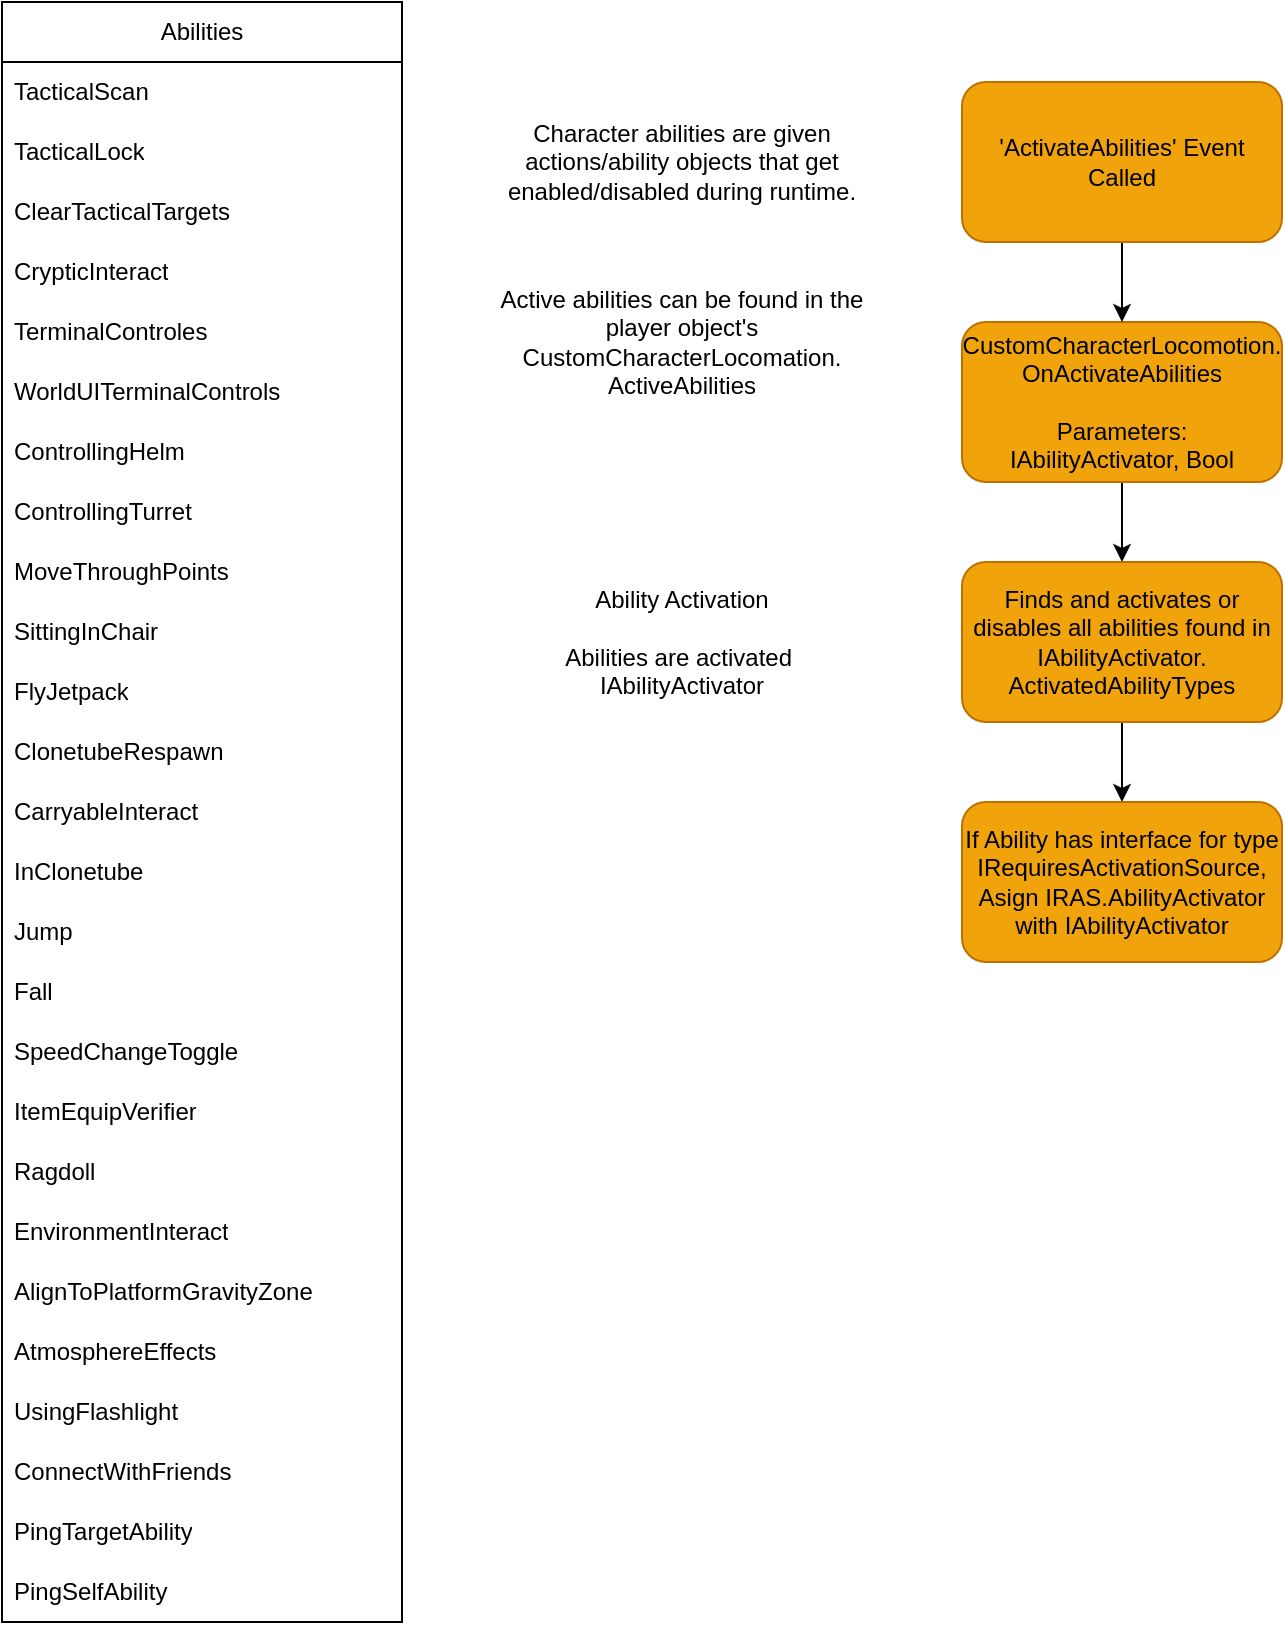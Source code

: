 <mxfile version="24.0.4" type="github">
  <diagram name="Page-1" id="Ay-zHku124ZlUNXQMKZg">
    <mxGraphModel dx="1633" dy="804" grid="1" gridSize="10" guides="1" tooltips="1" connect="1" arrows="1" fold="1" page="1" pageScale="1" pageWidth="850" pageHeight="1100" math="0" shadow="0">
      <root>
        <mxCell id="0" />
        <mxCell id="1" parent="0" />
        <mxCell id="jonL4TOvRh5yZTurNjpm-4" style="edgeStyle=orthogonalEdgeStyle;rounded=0;orthogonalLoop=1;jettySize=auto;html=1;" edge="1" parent="1" source="jonL4TOvRh5yZTurNjpm-1" target="jonL4TOvRh5yZTurNjpm-2">
          <mxGeometry relative="1" as="geometry" />
        </mxCell>
        <mxCell id="jonL4TOvRh5yZTurNjpm-1" value="CustomCharacterLocomotion.&lt;br&gt;OnActivateAbilities&lt;br&gt;&lt;br&gt;Parameters: &lt;br&gt;IAbilityActivator, Bool" style="rounded=1;whiteSpace=wrap;html=1;fillColor=#f0a30a;fontColor=#000000;strokeColor=#BD7000;" vertex="1" parent="1">
          <mxGeometry x="520" y="200" width="160" height="80" as="geometry" />
        </mxCell>
        <mxCell id="jonL4TOvRh5yZTurNjpm-5" style="edgeStyle=orthogonalEdgeStyle;rounded=0;orthogonalLoop=1;jettySize=auto;html=1;" edge="1" parent="1" source="jonL4TOvRh5yZTurNjpm-2" target="jonL4TOvRh5yZTurNjpm-3">
          <mxGeometry relative="1" as="geometry" />
        </mxCell>
        <mxCell id="jonL4TOvRh5yZTurNjpm-2" value="Finds and activates or disables all abilities found in&lt;br&gt;IAbilityActivator.&lt;br&gt;ActivatedAbilityTypes" style="rounded=1;whiteSpace=wrap;html=1;fillColor=#f0a30a;fontColor=#000000;strokeColor=#BD7000;" vertex="1" parent="1">
          <mxGeometry x="520" y="320" width="160" height="80" as="geometry" />
        </mxCell>
        <mxCell id="jonL4TOvRh5yZTurNjpm-3" value="If Ability has interface for type&lt;br&gt;IRequiresActivationSource,&lt;br&gt;Asign IRAS.AbilityActivator&lt;br&gt;with IAbilityActivator" style="rounded=1;whiteSpace=wrap;html=1;fillColor=#f0a30a;fontColor=#000000;strokeColor=#BD7000;" vertex="1" parent="1">
          <mxGeometry x="520" y="440" width="160" height="80" as="geometry" />
        </mxCell>
        <mxCell id="jonL4TOvRh5yZTurNjpm-6" value="Abilities" style="swimlane;fontStyle=0;childLayout=stackLayout;horizontal=1;startSize=30;horizontalStack=0;resizeParent=1;resizeParentMax=0;resizeLast=0;collapsible=1;marginBottom=0;whiteSpace=wrap;html=1;" vertex="1" parent="1">
          <mxGeometry x="40" y="40" width="200" height="810" as="geometry" />
        </mxCell>
        <mxCell id="jonL4TOvRh5yZTurNjpm-8" value="TacticalScan" style="text;strokeColor=none;fillColor=none;align=left;verticalAlign=middle;spacingLeft=4;spacingRight=4;overflow=hidden;points=[[0,0.5],[1,0.5]];portConstraint=eastwest;rotatable=0;whiteSpace=wrap;html=1;" vertex="1" parent="jonL4TOvRh5yZTurNjpm-6">
          <mxGeometry y="30" width="200" height="30" as="geometry" />
        </mxCell>
        <mxCell id="jonL4TOvRh5yZTurNjpm-9" value="TacticalLock" style="text;strokeColor=none;fillColor=none;align=left;verticalAlign=middle;spacingLeft=4;spacingRight=4;overflow=hidden;points=[[0,0.5],[1,0.5]];portConstraint=eastwest;rotatable=0;whiteSpace=wrap;html=1;" vertex="1" parent="jonL4TOvRh5yZTurNjpm-6">
          <mxGeometry y="60" width="200" height="30" as="geometry" />
        </mxCell>
        <mxCell id="jonL4TOvRh5yZTurNjpm-10" value="ClearTacticalTargets" style="text;strokeColor=none;fillColor=none;align=left;verticalAlign=middle;spacingLeft=4;spacingRight=4;overflow=hidden;points=[[0,0.5],[1,0.5]];portConstraint=eastwest;rotatable=0;whiteSpace=wrap;html=1;" vertex="1" parent="jonL4TOvRh5yZTurNjpm-6">
          <mxGeometry y="90" width="200" height="30" as="geometry" />
        </mxCell>
        <mxCell id="jonL4TOvRh5yZTurNjpm-11" value="CrypticInteract" style="text;strokeColor=none;fillColor=none;align=left;verticalAlign=middle;spacingLeft=4;spacingRight=4;overflow=hidden;points=[[0,0.5],[1,0.5]];portConstraint=eastwest;rotatable=0;whiteSpace=wrap;html=1;" vertex="1" parent="jonL4TOvRh5yZTurNjpm-6">
          <mxGeometry y="120" width="200" height="30" as="geometry" />
        </mxCell>
        <mxCell id="jonL4TOvRh5yZTurNjpm-12" value="TerminalControles" style="text;strokeColor=none;fillColor=none;align=left;verticalAlign=middle;spacingLeft=4;spacingRight=4;overflow=hidden;points=[[0,0.5],[1,0.5]];portConstraint=eastwest;rotatable=0;whiteSpace=wrap;html=1;" vertex="1" parent="jonL4TOvRh5yZTurNjpm-6">
          <mxGeometry y="150" width="200" height="30" as="geometry" />
        </mxCell>
        <mxCell id="jonL4TOvRh5yZTurNjpm-18" value="WorldUITerminalControls" style="text;strokeColor=none;fillColor=none;align=left;verticalAlign=middle;spacingLeft=4;spacingRight=4;overflow=hidden;points=[[0,0.5],[1,0.5]];portConstraint=eastwest;rotatable=0;whiteSpace=wrap;html=1;" vertex="1" parent="jonL4TOvRh5yZTurNjpm-6">
          <mxGeometry y="180" width="200" height="30" as="geometry" />
        </mxCell>
        <mxCell id="jonL4TOvRh5yZTurNjpm-19" value="ControllingHelm" style="text;strokeColor=none;fillColor=none;align=left;verticalAlign=middle;spacingLeft=4;spacingRight=4;overflow=hidden;points=[[0,0.5],[1,0.5]];portConstraint=eastwest;rotatable=0;whiteSpace=wrap;html=1;" vertex="1" parent="jonL4TOvRh5yZTurNjpm-6">
          <mxGeometry y="210" width="200" height="30" as="geometry" />
        </mxCell>
        <mxCell id="jonL4TOvRh5yZTurNjpm-22" value="ControllingTurret" style="text;strokeColor=none;fillColor=none;align=left;verticalAlign=middle;spacingLeft=4;spacingRight=4;overflow=hidden;points=[[0,0.5],[1,0.5]];portConstraint=eastwest;rotatable=0;whiteSpace=wrap;html=1;" vertex="1" parent="jonL4TOvRh5yZTurNjpm-6">
          <mxGeometry y="240" width="200" height="30" as="geometry" />
        </mxCell>
        <mxCell id="jonL4TOvRh5yZTurNjpm-21" value="MoveThroughPoints" style="text;strokeColor=none;fillColor=none;align=left;verticalAlign=middle;spacingLeft=4;spacingRight=4;overflow=hidden;points=[[0,0.5],[1,0.5]];portConstraint=eastwest;rotatable=0;whiteSpace=wrap;html=1;" vertex="1" parent="jonL4TOvRh5yZTurNjpm-6">
          <mxGeometry y="270" width="200" height="30" as="geometry" />
        </mxCell>
        <mxCell id="jonL4TOvRh5yZTurNjpm-20" value="SittingInChair" style="text;strokeColor=none;fillColor=none;align=left;verticalAlign=middle;spacingLeft=4;spacingRight=4;overflow=hidden;points=[[0,0.5],[1,0.5]];portConstraint=eastwest;rotatable=0;whiteSpace=wrap;html=1;" vertex="1" parent="jonL4TOvRh5yZTurNjpm-6">
          <mxGeometry y="300" width="200" height="30" as="geometry" />
        </mxCell>
        <mxCell id="jonL4TOvRh5yZTurNjpm-24" value="FlyJetpack" style="text;strokeColor=none;fillColor=none;align=left;verticalAlign=middle;spacingLeft=4;spacingRight=4;overflow=hidden;points=[[0,0.5],[1,0.5]];portConstraint=eastwest;rotatable=0;whiteSpace=wrap;html=1;" vertex="1" parent="jonL4TOvRh5yZTurNjpm-6">
          <mxGeometry y="330" width="200" height="30" as="geometry" />
        </mxCell>
        <mxCell id="jonL4TOvRh5yZTurNjpm-25" value="ClonetubeRespawn" style="text;strokeColor=none;fillColor=none;align=left;verticalAlign=middle;spacingLeft=4;spacingRight=4;overflow=hidden;points=[[0,0.5],[1,0.5]];portConstraint=eastwest;rotatable=0;whiteSpace=wrap;html=1;" vertex="1" parent="jonL4TOvRh5yZTurNjpm-6">
          <mxGeometry y="360" width="200" height="30" as="geometry" />
        </mxCell>
        <mxCell id="jonL4TOvRh5yZTurNjpm-26" value="CarryableInteract" style="text;strokeColor=none;fillColor=none;align=left;verticalAlign=middle;spacingLeft=4;spacingRight=4;overflow=hidden;points=[[0,0.5],[1,0.5]];portConstraint=eastwest;rotatable=0;whiteSpace=wrap;html=1;" vertex="1" parent="jonL4TOvRh5yZTurNjpm-6">
          <mxGeometry y="390" width="200" height="30" as="geometry" />
        </mxCell>
        <mxCell id="jonL4TOvRh5yZTurNjpm-23" value="InClonetube" style="text;strokeColor=none;fillColor=none;align=left;verticalAlign=middle;spacingLeft=4;spacingRight=4;overflow=hidden;points=[[0,0.5],[1,0.5]];portConstraint=eastwest;rotatable=0;whiteSpace=wrap;html=1;" vertex="1" parent="jonL4TOvRh5yZTurNjpm-6">
          <mxGeometry y="420" width="200" height="30" as="geometry" />
        </mxCell>
        <mxCell id="jonL4TOvRh5yZTurNjpm-27" value="Jump" style="text;strokeColor=none;fillColor=none;align=left;verticalAlign=middle;spacingLeft=4;spacingRight=4;overflow=hidden;points=[[0,0.5],[1,0.5]];portConstraint=eastwest;rotatable=0;whiteSpace=wrap;html=1;" vertex="1" parent="jonL4TOvRh5yZTurNjpm-6">
          <mxGeometry y="450" width="200" height="30" as="geometry" />
        </mxCell>
        <mxCell id="jonL4TOvRh5yZTurNjpm-28" value="Fall" style="text;strokeColor=none;fillColor=none;align=left;verticalAlign=middle;spacingLeft=4;spacingRight=4;overflow=hidden;points=[[0,0.5],[1,0.5]];portConstraint=eastwest;rotatable=0;whiteSpace=wrap;html=1;" vertex="1" parent="jonL4TOvRh5yZTurNjpm-6">
          <mxGeometry y="480" width="200" height="30" as="geometry" />
        </mxCell>
        <mxCell id="jonL4TOvRh5yZTurNjpm-29" value="SpeedChangeToggle" style="text;strokeColor=none;fillColor=none;align=left;verticalAlign=middle;spacingLeft=4;spacingRight=4;overflow=hidden;points=[[0,0.5],[1,0.5]];portConstraint=eastwest;rotatable=0;whiteSpace=wrap;html=1;" vertex="1" parent="jonL4TOvRh5yZTurNjpm-6">
          <mxGeometry y="510" width="200" height="30" as="geometry" />
        </mxCell>
        <mxCell id="jonL4TOvRh5yZTurNjpm-30" value="ItemEquipVerifier" style="text;strokeColor=none;fillColor=none;align=left;verticalAlign=middle;spacingLeft=4;spacingRight=4;overflow=hidden;points=[[0,0.5],[1,0.5]];portConstraint=eastwest;rotatable=0;whiteSpace=wrap;html=1;" vertex="1" parent="jonL4TOvRh5yZTurNjpm-6">
          <mxGeometry y="540" width="200" height="30" as="geometry" />
        </mxCell>
        <mxCell id="jonL4TOvRh5yZTurNjpm-31" value="Ragdoll" style="text;strokeColor=none;fillColor=none;align=left;verticalAlign=middle;spacingLeft=4;spacingRight=4;overflow=hidden;points=[[0,0.5],[1,0.5]];portConstraint=eastwest;rotatable=0;whiteSpace=wrap;html=1;" vertex="1" parent="jonL4TOvRh5yZTurNjpm-6">
          <mxGeometry y="570" width="200" height="30" as="geometry" />
        </mxCell>
        <mxCell id="jonL4TOvRh5yZTurNjpm-33" value="EnvironmentInteract" style="text;strokeColor=none;fillColor=none;align=left;verticalAlign=middle;spacingLeft=4;spacingRight=4;overflow=hidden;points=[[0,0.5],[1,0.5]];portConstraint=eastwest;rotatable=0;whiteSpace=wrap;html=1;" vertex="1" parent="jonL4TOvRh5yZTurNjpm-6">
          <mxGeometry y="600" width="200" height="30" as="geometry" />
        </mxCell>
        <mxCell id="jonL4TOvRh5yZTurNjpm-32" value="AlignToPlatformGravityZone" style="text;strokeColor=none;fillColor=none;align=left;verticalAlign=middle;spacingLeft=4;spacingRight=4;overflow=hidden;points=[[0,0.5],[1,0.5]];portConstraint=eastwest;rotatable=0;whiteSpace=wrap;html=1;" vertex="1" parent="jonL4TOvRh5yZTurNjpm-6">
          <mxGeometry y="630" width="200" height="30" as="geometry" />
        </mxCell>
        <mxCell id="jonL4TOvRh5yZTurNjpm-34" value="AtmosphereEffects" style="text;strokeColor=none;fillColor=none;align=left;verticalAlign=middle;spacingLeft=4;spacingRight=4;overflow=hidden;points=[[0,0.5],[1,0.5]];portConstraint=eastwest;rotatable=0;whiteSpace=wrap;html=1;" vertex="1" parent="jonL4TOvRh5yZTurNjpm-6">
          <mxGeometry y="660" width="200" height="30" as="geometry" />
        </mxCell>
        <mxCell id="jonL4TOvRh5yZTurNjpm-35" value="UsingFlashlight" style="text;strokeColor=none;fillColor=none;align=left;verticalAlign=middle;spacingLeft=4;spacingRight=4;overflow=hidden;points=[[0,0.5],[1,0.5]];portConstraint=eastwest;rotatable=0;whiteSpace=wrap;html=1;" vertex="1" parent="jonL4TOvRh5yZTurNjpm-6">
          <mxGeometry y="690" width="200" height="30" as="geometry" />
        </mxCell>
        <mxCell id="jonL4TOvRh5yZTurNjpm-36" value="ConnectWithFriends" style="text;strokeColor=none;fillColor=none;align=left;verticalAlign=middle;spacingLeft=4;spacingRight=4;overflow=hidden;points=[[0,0.5],[1,0.5]];portConstraint=eastwest;rotatable=0;whiteSpace=wrap;html=1;" vertex="1" parent="jonL4TOvRh5yZTurNjpm-6">
          <mxGeometry y="720" width="200" height="30" as="geometry" />
        </mxCell>
        <mxCell id="jonL4TOvRh5yZTurNjpm-37" value="PingTargetAbility" style="text;strokeColor=none;fillColor=none;align=left;verticalAlign=middle;spacingLeft=4;spacingRight=4;overflow=hidden;points=[[0,0.5],[1,0.5]];portConstraint=eastwest;rotatable=0;whiteSpace=wrap;html=1;" vertex="1" parent="jonL4TOvRh5yZTurNjpm-6">
          <mxGeometry y="750" width="200" height="30" as="geometry" />
        </mxCell>
        <mxCell id="jonL4TOvRh5yZTurNjpm-38" value="PingSelfAbility" style="text;strokeColor=none;fillColor=none;align=left;verticalAlign=middle;spacingLeft=4;spacingRight=4;overflow=hidden;points=[[0,0.5],[1,0.5]];portConstraint=eastwest;rotatable=0;whiteSpace=wrap;html=1;" vertex="1" parent="jonL4TOvRh5yZTurNjpm-6">
          <mxGeometry y="780" width="200" height="30" as="geometry" />
        </mxCell>
        <mxCell id="jonL4TOvRh5yZTurNjpm-13" value="Active abilities can be found in the player object&#39;s&lt;br&gt;CustomCharacterLocomation. ActiveAbilities" style="text;html=1;align=center;verticalAlign=middle;whiteSpace=wrap;rounded=0;" vertex="1" parent="1">
          <mxGeometry x="280" y="160" width="200" height="100" as="geometry" />
        </mxCell>
        <mxCell id="jonL4TOvRh5yZTurNjpm-17" value="Character abilities are given actions/ability objects that get enabled/disabled during runtime." style="text;html=1;align=center;verticalAlign=middle;whiteSpace=wrap;rounded=0;" vertex="1" parent="1">
          <mxGeometry x="280" y="80" width="200" height="80" as="geometry" />
        </mxCell>
        <mxCell id="jonL4TOvRh5yZTurNjpm-44" style="edgeStyle=orthogonalEdgeStyle;rounded=0;orthogonalLoop=1;jettySize=auto;html=1;entryX=0.5;entryY=0;entryDx=0;entryDy=0;" edge="1" parent="1" source="jonL4TOvRh5yZTurNjpm-42" target="jonL4TOvRh5yZTurNjpm-1">
          <mxGeometry relative="1" as="geometry" />
        </mxCell>
        <mxCell id="jonL4TOvRh5yZTurNjpm-42" value="&#39;ActivateAbilities&#39; Event Called" style="rounded=1;whiteSpace=wrap;html=1;fillColor=#f0a30a;fontColor=#000000;strokeColor=#BD7000;" vertex="1" parent="1">
          <mxGeometry x="520" y="80" width="160" height="80" as="geometry" />
        </mxCell>
        <mxCell id="jonL4TOvRh5yZTurNjpm-43" value="Ability Activation&lt;br&gt;&lt;br&gt;Abilities are activated&amp;nbsp;&lt;br&gt;IAbilityActivator" style="text;html=1;align=center;verticalAlign=middle;whiteSpace=wrap;rounded=0;" vertex="1" parent="1">
          <mxGeometry x="280" y="280" width="200" height="160" as="geometry" />
        </mxCell>
      </root>
    </mxGraphModel>
  </diagram>
</mxfile>

